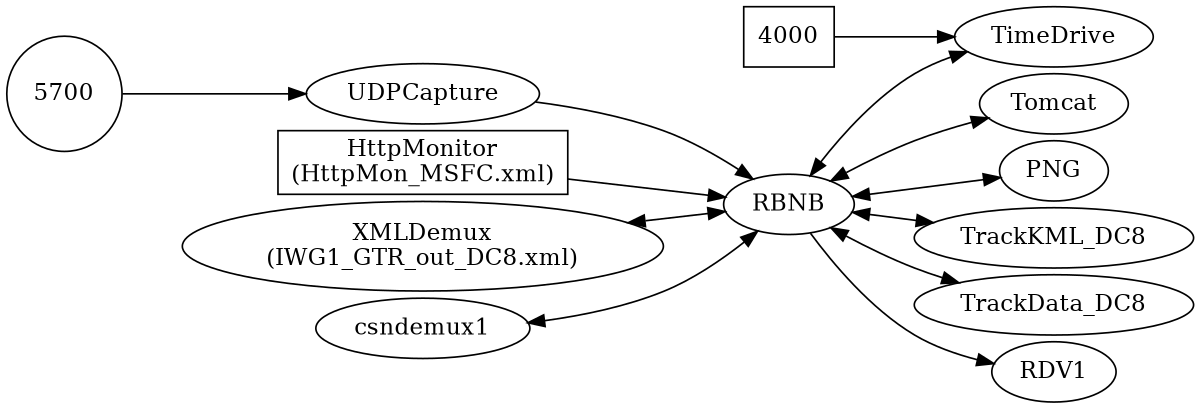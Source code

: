 digraph p4 {
	// Graph defines
	center="true";
	orientation="portrait";
	ratio="auto";
	size="8, 10.5"
	page="8.5, 11";
	rankdir="LR";
	nodesep=.05;
	fontsize="20";
//	constraint="false";
	
	// Node definitions
	port5700 [shape=circle, label="5700"];
	httpmon1 [shape=box, label="HttpMonitor\n(HttpMon_MSFC.xml)"];

	port4000 [shape=box, label="4000"];
	udpcapture1 [label="UDPCapture"];

	xmldemux1 [label="XMLDemux\n(IWG1_GTR_out_DC8.xml)"]
	
	// Define the graph
	// Input-only links (into rbnb)
	port5700 -> udpcapture1 -> RBNB;
	httpmon1 -> RBNB;
	port4000 ->  TimeDrive;
	
	// Denote bidirectional links
	edge [dir="both"];
	
	RBNB -> { Tomcat; PNG; TimeDrive; TrackKML_DC8; TrackData_DC8}
	
	xmldemux1 -> RBNB;
	csndemux1 -> RBNB;
	
	// RDV links are sink-only, show differently
	edge [dir="head"];
	RBNB -> RDV1;
}